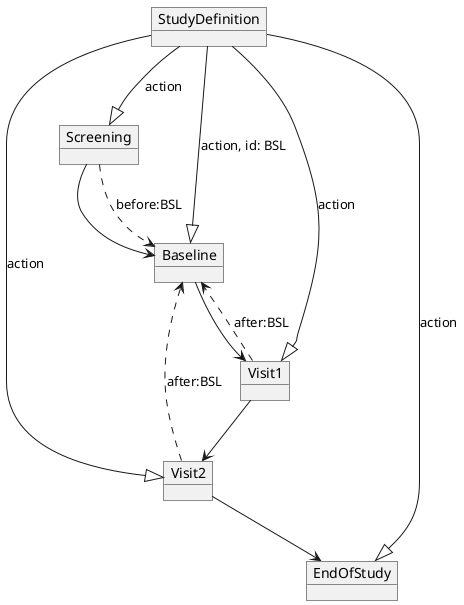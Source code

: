 @startuml "plandef-actions"

object StudyDefinition
object Screening
object Baseline
object Visit1 
object Visit2
object EndOfStudy

StudyDefinition --|> Screening : action
StudyDefinition --|> Baseline : action, id: BSL
StudyDefinition --|> Visit1 : action
StudyDefinition --|> Visit2 : action
StudyDefinition --|> EndOfStudy : action

Screening --> Baseline
Baseline --> Visit1
Visit1 --> Visit2
Visit2 --> EndOfStudy

Screening ..> Baseline : before:BSL
Visit1 ..> Baseline : after:BSL
Visit2 ..> Baseline : after:BSL

@enduml